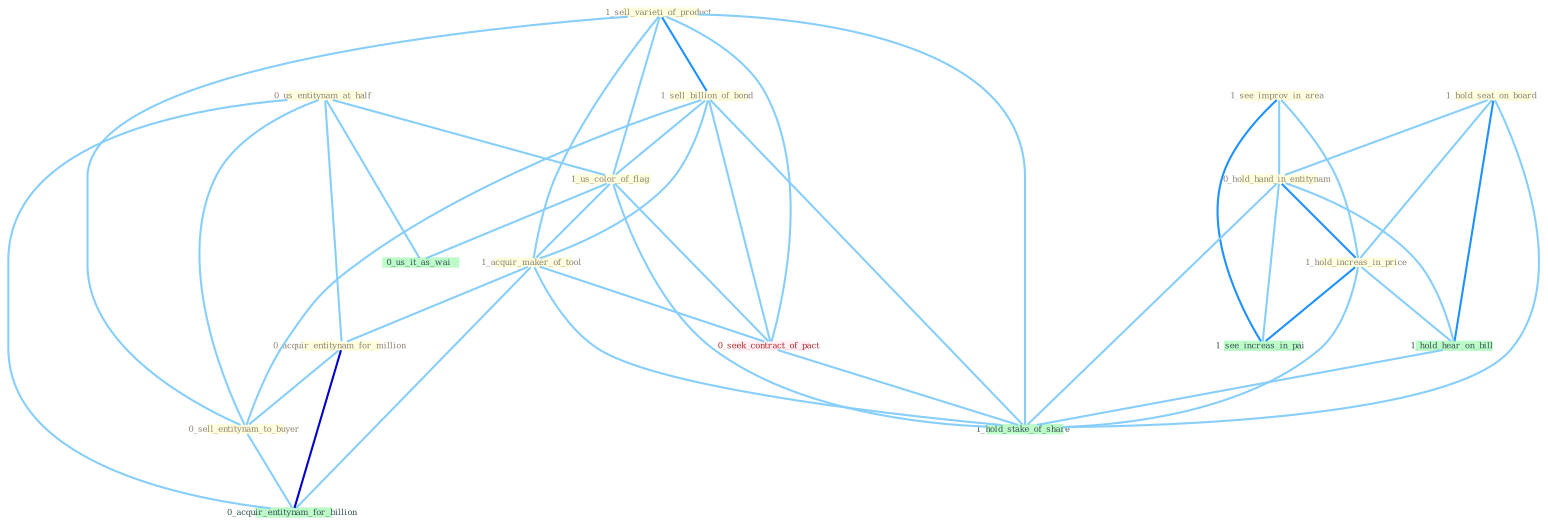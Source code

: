 Graph G{ 
    node
    [shape=polygon,style=filled,width=.5,height=.06,color="#BDFCC9",fixedsize=true,fontsize=4,
    fontcolor="#2f4f4f"];
    {node
    [color="#ffffe0", fontcolor="#8b7d6b"] "1_sell_varieti_of_product " "0_us_entitynam_at_half " "1_sell_billion_of_bond " "1_us_color_of_flag " "1_see_improv_in_area " "1_acquir_maker_of_tool " "0_acquir_entitynam_for_million " "1_hold_seat_on_board " "0_hold_hand_in_entitynam " "0_sell_entitynam_to_buyer " "1_hold_increas_in_price "}
{node [color="#fff0f5", fontcolor="#b22222"] "0_seek_contract_of_pact "}
edge [color="#B0E2FF"];

	"1_sell_varieti_of_product " -- "1_sell_billion_of_bond " [w="2", color="#1e90ff" , len=0.8];
	"1_sell_varieti_of_product " -- "1_us_color_of_flag " [w="1", color="#87cefa" ];
	"1_sell_varieti_of_product " -- "1_acquir_maker_of_tool " [w="1", color="#87cefa" ];
	"1_sell_varieti_of_product " -- "0_sell_entitynam_to_buyer " [w="1", color="#87cefa" ];
	"1_sell_varieti_of_product " -- "0_seek_contract_of_pact " [w="1", color="#87cefa" ];
	"1_sell_varieti_of_product " -- "1_hold_stake_of_share " [w="1", color="#87cefa" ];
	"0_us_entitynam_at_half " -- "1_us_color_of_flag " [w="1", color="#87cefa" ];
	"0_us_entitynam_at_half " -- "0_acquir_entitynam_for_million " [w="1", color="#87cefa" ];
	"0_us_entitynam_at_half " -- "0_sell_entitynam_to_buyer " [w="1", color="#87cefa" ];
	"0_us_entitynam_at_half " -- "0_us_it_as_wai " [w="1", color="#87cefa" ];
	"0_us_entitynam_at_half " -- "0_acquir_entitynam_for_billion " [w="1", color="#87cefa" ];
	"1_sell_billion_of_bond " -- "1_us_color_of_flag " [w="1", color="#87cefa" ];
	"1_sell_billion_of_bond " -- "1_acquir_maker_of_tool " [w="1", color="#87cefa" ];
	"1_sell_billion_of_bond " -- "0_sell_entitynam_to_buyer " [w="1", color="#87cefa" ];
	"1_sell_billion_of_bond " -- "0_seek_contract_of_pact " [w="1", color="#87cefa" ];
	"1_sell_billion_of_bond " -- "1_hold_stake_of_share " [w="1", color="#87cefa" ];
	"1_us_color_of_flag " -- "1_acquir_maker_of_tool " [w="1", color="#87cefa" ];
	"1_us_color_of_flag " -- "0_seek_contract_of_pact " [w="1", color="#87cefa" ];
	"1_us_color_of_flag " -- "0_us_it_as_wai " [w="1", color="#87cefa" ];
	"1_us_color_of_flag " -- "1_hold_stake_of_share " [w="1", color="#87cefa" ];
	"1_see_improv_in_area " -- "0_hold_hand_in_entitynam " [w="1", color="#87cefa" ];
	"1_see_improv_in_area " -- "1_hold_increas_in_price " [w="1", color="#87cefa" ];
	"1_see_improv_in_area " -- "1_see_increas_in_pai " [w="2", color="#1e90ff" , len=0.8];
	"1_acquir_maker_of_tool " -- "0_acquir_entitynam_for_million " [w="1", color="#87cefa" ];
	"1_acquir_maker_of_tool " -- "0_seek_contract_of_pact " [w="1", color="#87cefa" ];
	"1_acquir_maker_of_tool " -- "0_acquir_entitynam_for_billion " [w="1", color="#87cefa" ];
	"1_acquir_maker_of_tool " -- "1_hold_stake_of_share " [w="1", color="#87cefa" ];
	"0_acquir_entitynam_for_million " -- "0_sell_entitynam_to_buyer " [w="1", color="#87cefa" ];
	"0_acquir_entitynam_for_million " -- "0_acquir_entitynam_for_billion " [w="3", color="#0000cd" , len=0.6];
	"1_hold_seat_on_board " -- "0_hold_hand_in_entitynam " [w="1", color="#87cefa" ];
	"1_hold_seat_on_board " -- "1_hold_increas_in_price " [w="1", color="#87cefa" ];
	"1_hold_seat_on_board " -- "1_hold_hear_on_bill " [w="2", color="#1e90ff" , len=0.8];
	"1_hold_seat_on_board " -- "1_hold_stake_of_share " [w="1", color="#87cefa" ];
	"0_hold_hand_in_entitynam " -- "1_hold_increas_in_price " [w="2", color="#1e90ff" , len=0.8];
	"0_hold_hand_in_entitynam " -- "1_see_increas_in_pai " [w="1", color="#87cefa" ];
	"0_hold_hand_in_entitynam " -- "1_hold_hear_on_bill " [w="1", color="#87cefa" ];
	"0_hold_hand_in_entitynam " -- "1_hold_stake_of_share " [w="1", color="#87cefa" ];
	"0_sell_entitynam_to_buyer " -- "0_acquir_entitynam_for_billion " [w="1", color="#87cefa" ];
	"1_hold_increas_in_price " -- "1_see_increas_in_pai " [w="2", color="#1e90ff" , len=0.8];
	"1_hold_increas_in_price " -- "1_hold_hear_on_bill " [w="1", color="#87cefa" ];
	"1_hold_increas_in_price " -- "1_hold_stake_of_share " [w="1", color="#87cefa" ];
	"0_seek_contract_of_pact " -- "1_hold_stake_of_share " [w="1", color="#87cefa" ];
	"1_hold_hear_on_bill " -- "1_hold_stake_of_share " [w="1", color="#87cefa" ];
}